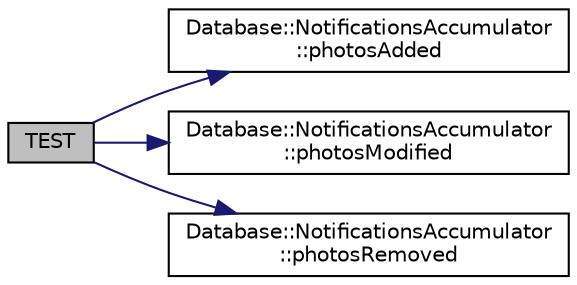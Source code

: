 digraph "TEST"
{
 // LATEX_PDF_SIZE
  edge [fontname="Helvetica",fontsize="10",labelfontname="Helvetica",labelfontsize="10"];
  node [fontname="Helvetica",fontsize="10",shape=record];
  rankdir="LR";
  Node1 [label="TEST",height=0.2,width=0.4,color="black", fillcolor="grey75", style="filled", fontcolor="black",tooltip=" "];
  Node1 -> Node2 [color="midnightblue",fontsize="10",style="solid",fontname="Helvetica"];
  Node2 [label="Database::NotificationsAccumulator\l::photosAdded",height=0.2,width=0.4,color="black", fillcolor="white", style="filled",URL="$class_database_1_1_notifications_accumulator.html#a550481b59f09818160110559abc98f54",tooltip=" "];
  Node1 -> Node3 [color="midnightblue",fontsize="10",style="solid",fontname="Helvetica"];
  Node3 [label="Database::NotificationsAccumulator\l::photosModified",height=0.2,width=0.4,color="black", fillcolor="white", style="filled",URL="$class_database_1_1_notifications_accumulator.html#a51f4c9699c114aeb027fea408670c6a8",tooltip=" "];
  Node1 -> Node4 [color="midnightblue",fontsize="10",style="solid",fontname="Helvetica"];
  Node4 [label="Database::NotificationsAccumulator\l::photosRemoved",height=0.2,width=0.4,color="black", fillcolor="white", style="filled",URL="$class_database_1_1_notifications_accumulator.html#aedbc7205c18d44ac9a1e3b3e987c5c4e",tooltip=" "];
}
